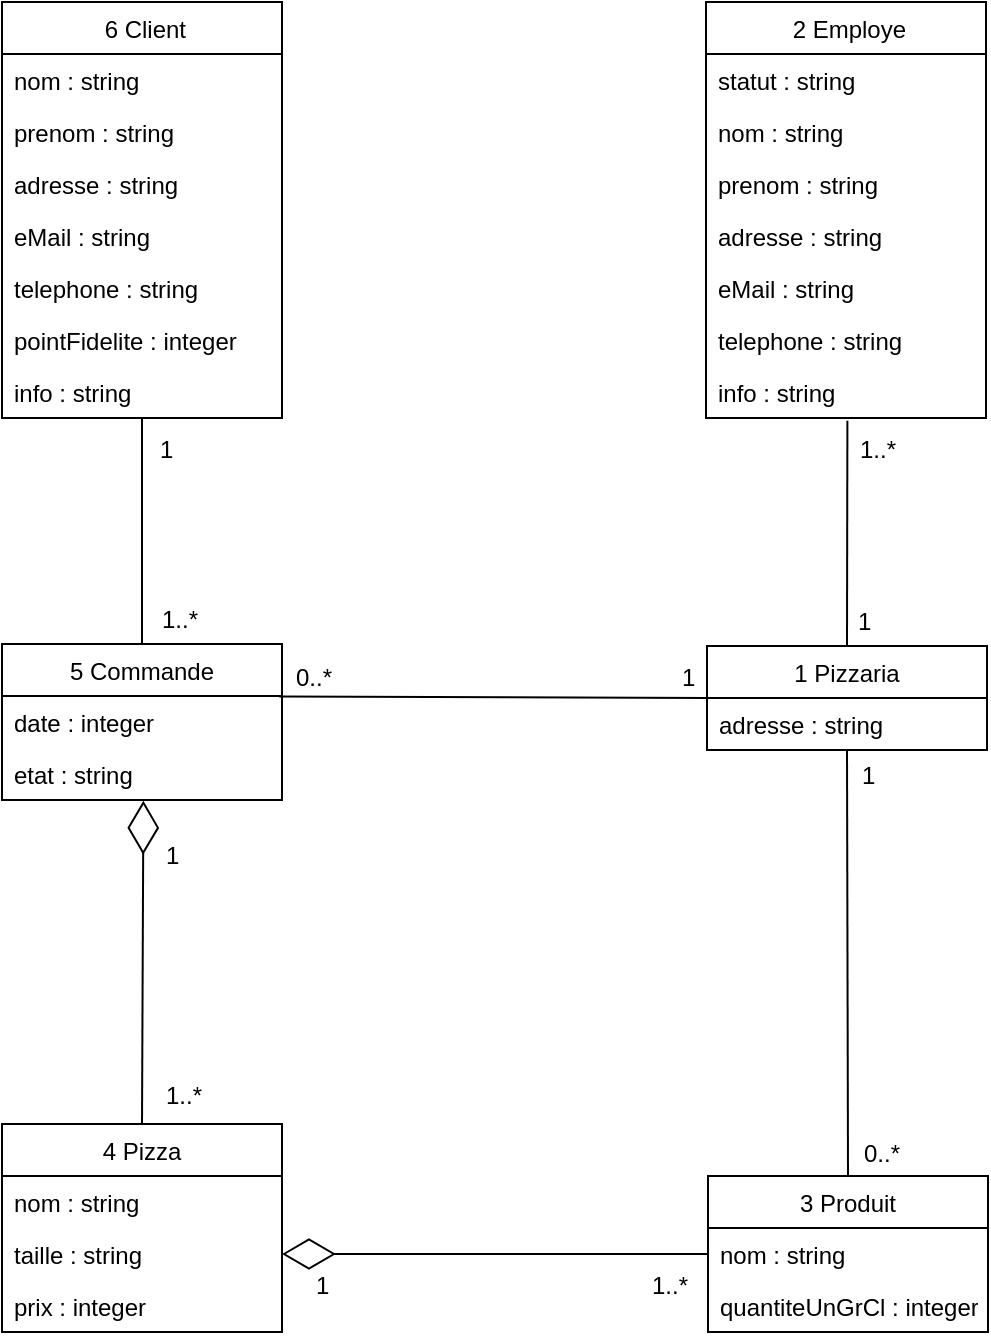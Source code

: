 <mxfile version="11.3.0" type="device" pages="1"><diagram id="xOAzW3bwkifzXQIWb2uz" name="Page-1"><mxGraphModel dx="1072" dy="612" grid="1" gridSize="10" guides="1" tooltips="1" connect="1" arrows="1" fold="1" page="1" pageScale="1" pageWidth="827" pageHeight="1169" math="0" shadow="0"><root><mxCell id="0"/><mxCell id="1" parent="0"/><mxCell id="pxuQTlq9R7kRrr_FBSfF-9" value="" style="endArrow=none;html=1;entryX=0.5;entryY=0.984;entryDx=0;entryDy=0;exitX=0.5;exitY=0;exitDx=0;exitDy=0;entryPerimeter=0;" parent="1" source="HF8nwe_J0CtAmXE-Xgfd-21" target="HF8nwe_J0CtAmXE-Xgfd-14" edge="1"><mxGeometry width="50" height="50" relative="1" as="geometry"><mxPoint x="585" y="880" as="sourcePoint"/><mxPoint x="585" y="730" as="targetPoint"/></mxGeometry></mxCell><mxCell id="HF8nwe_J0CtAmXE-Xgfd-1" value=" 6 Client" style="swimlane;fontStyle=0;childLayout=stackLayout;horizontal=1;startSize=26;fillColor=none;horizontalStack=0;resizeParent=1;resizeParentMax=0;resizeLast=0;collapsible=1;marginBottom=0;" parent="1" vertex="1"><mxGeometry x="160" y="330" width="140" height="208" as="geometry"/></mxCell><mxCell id="HF8nwe_J0CtAmXE-Xgfd-2" value="nom : string" style="text;strokeColor=none;fillColor=none;align=left;verticalAlign=top;spacingLeft=4;spacingRight=4;overflow=hidden;rotatable=0;points=[[0,0.5],[1,0.5]];portConstraint=eastwest;" parent="HF8nwe_J0CtAmXE-Xgfd-1" vertex="1"><mxGeometry y="26" width="140" height="26" as="geometry"/></mxCell><mxCell id="HF8nwe_J0CtAmXE-Xgfd-3" value="prenom : string" style="text;strokeColor=none;fillColor=none;align=left;verticalAlign=top;spacingLeft=4;spacingRight=4;overflow=hidden;rotatable=0;points=[[0,0.5],[1,0.5]];portConstraint=eastwest;" parent="HF8nwe_J0CtAmXE-Xgfd-1" vertex="1"><mxGeometry y="52" width="140" height="26" as="geometry"/></mxCell><mxCell id="HF8nwe_J0CtAmXE-Xgfd-4" value="adresse : string" style="text;strokeColor=none;fillColor=none;align=left;verticalAlign=top;spacingLeft=4;spacingRight=4;overflow=hidden;rotatable=0;points=[[0,0.5],[1,0.5]];portConstraint=eastwest;" parent="HF8nwe_J0CtAmXE-Xgfd-1" vertex="1"><mxGeometry y="78" width="140" height="26" as="geometry"/></mxCell><mxCell id="HF8nwe_J0CtAmXE-Xgfd-25" value="eMail : string" style="text;strokeColor=none;fillColor=none;align=left;verticalAlign=top;spacingLeft=4;spacingRight=4;overflow=hidden;rotatable=0;points=[[0,0.5],[1,0.5]];portConstraint=eastwest;" parent="HF8nwe_J0CtAmXE-Xgfd-1" vertex="1"><mxGeometry y="104" width="140" height="26" as="geometry"/></mxCell><mxCell id="HF8nwe_J0CtAmXE-Xgfd-26" value="telephone : string" style="text;strokeColor=none;fillColor=none;align=left;verticalAlign=top;spacingLeft=4;spacingRight=4;overflow=hidden;rotatable=0;points=[[0,0.5],[1,0.5]];portConstraint=eastwest;" parent="HF8nwe_J0CtAmXE-Xgfd-1" vertex="1"><mxGeometry y="130" width="140" height="26" as="geometry"/></mxCell><mxCell id="HF8nwe_J0CtAmXE-Xgfd-27" value="pointFidelite : integer" style="text;strokeColor=none;fillColor=none;align=left;verticalAlign=top;spacingLeft=4;spacingRight=4;overflow=hidden;rotatable=0;points=[[0,0.5],[1,0.5]];portConstraint=eastwest;" parent="HF8nwe_J0CtAmXE-Xgfd-1" vertex="1"><mxGeometry y="156" width="140" height="26" as="geometry"/></mxCell><mxCell id="HF8nwe_J0CtAmXE-Xgfd-28" value="info : string" style="text;strokeColor=none;fillColor=none;align=left;verticalAlign=top;spacingLeft=4;spacingRight=4;overflow=hidden;rotatable=0;points=[[0,0.5],[1,0.5]];portConstraint=eastwest;" parent="HF8nwe_J0CtAmXE-Xgfd-1" vertex="1"><mxGeometry y="182" width="140" height="26" as="geometry"/></mxCell><mxCell id="HF8nwe_J0CtAmXE-Xgfd-9" value="5 Commande" style="swimlane;fontStyle=0;childLayout=stackLayout;horizontal=1;startSize=26;fillColor=none;horizontalStack=0;resizeParent=1;resizeParentMax=0;resizeLast=0;collapsible=1;marginBottom=0;" parent="1" vertex="1"><mxGeometry x="160" y="651" width="140" height="78" as="geometry"><mxRectangle x="160" y="652" width="100" height="26" as="alternateBounds"/></mxGeometry></mxCell><mxCell id="HF8nwe_J0CtAmXE-Xgfd-10" value="date : integer" style="text;strokeColor=none;fillColor=none;align=left;verticalAlign=top;spacingLeft=4;spacingRight=4;overflow=hidden;rotatable=0;points=[[0,0.5],[1,0.5]];portConstraint=eastwest;" parent="HF8nwe_J0CtAmXE-Xgfd-9" vertex="1"><mxGeometry y="26" width="140" height="26" as="geometry"/></mxCell><mxCell id="HF8nwe_J0CtAmXE-Xgfd-11" value="etat : string" style="text;strokeColor=none;fillColor=none;align=left;verticalAlign=top;spacingLeft=4;spacingRight=4;overflow=hidden;rotatable=0;points=[[0,0.5],[1,0.5]];portConstraint=eastwest;" parent="HF8nwe_J0CtAmXE-Xgfd-9" vertex="1"><mxGeometry y="52" width="140" height="26" as="geometry"/></mxCell><mxCell id="HF8nwe_J0CtAmXE-Xgfd-13" value="1 Pizzaria" style="swimlane;fontStyle=0;childLayout=stackLayout;horizontal=1;startSize=26;fillColor=none;horizontalStack=0;resizeParent=1;resizeParentMax=0;resizeLast=0;collapsible=1;marginBottom=0;" parent="1" vertex="1"><mxGeometry x="512.5" y="652" width="140" height="52" as="geometry"/></mxCell><mxCell id="HF8nwe_J0CtAmXE-Xgfd-14" value="adresse : string" style="text;strokeColor=none;fillColor=none;align=left;verticalAlign=top;spacingLeft=4;spacingRight=4;overflow=hidden;rotatable=0;points=[[0,0.5],[1,0.5]];portConstraint=eastwest;" parent="HF8nwe_J0CtAmXE-Xgfd-13" vertex="1"><mxGeometry y="26" width="140" height="26" as="geometry"/></mxCell><mxCell id="HF8nwe_J0CtAmXE-Xgfd-17" value="4 Pizza" style="swimlane;fontStyle=0;childLayout=stackLayout;horizontal=1;startSize=26;fillColor=none;horizontalStack=0;resizeParent=1;resizeParentMax=0;resizeLast=0;collapsible=1;marginBottom=0;" parent="1" vertex="1"><mxGeometry x="160" y="891" width="140" height="104" as="geometry"/></mxCell><mxCell id="HF8nwe_J0CtAmXE-Xgfd-18" value="nom : string" style="text;strokeColor=none;fillColor=none;align=left;verticalAlign=top;spacingLeft=4;spacingRight=4;overflow=hidden;rotatable=0;points=[[0,0.5],[1,0.5]];portConstraint=eastwest;" parent="HF8nwe_J0CtAmXE-Xgfd-17" vertex="1"><mxGeometry y="26" width="140" height="26" as="geometry"/></mxCell><mxCell id="HF8nwe_J0CtAmXE-Xgfd-19" value="taille : string" style="text;strokeColor=none;fillColor=none;align=left;verticalAlign=top;spacingLeft=4;spacingRight=4;overflow=hidden;rotatable=0;points=[[0,0.5],[1,0.5]];portConstraint=eastwest;" parent="HF8nwe_J0CtAmXE-Xgfd-17" vertex="1"><mxGeometry y="52" width="140" height="26" as="geometry"/></mxCell><mxCell id="HF8nwe_J0CtAmXE-Xgfd-20" value="prix : integer" style="text;strokeColor=none;fillColor=none;align=left;verticalAlign=top;spacingLeft=4;spacingRight=4;overflow=hidden;rotatable=0;points=[[0,0.5],[1,0.5]];portConstraint=eastwest;" parent="HF8nwe_J0CtAmXE-Xgfd-17" vertex="1"><mxGeometry y="78" width="140" height="26" as="geometry"/></mxCell><mxCell id="HF8nwe_J0CtAmXE-Xgfd-21" value="3 Produit" style="swimlane;fontStyle=0;childLayout=stackLayout;horizontal=1;startSize=26;fillColor=none;horizontalStack=0;resizeParent=1;resizeParentMax=0;resizeLast=0;collapsible=1;marginBottom=0;" parent="1" vertex="1"><mxGeometry x="513" y="917" width="140" height="78" as="geometry"/></mxCell><mxCell id="HF8nwe_J0CtAmXE-Xgfd-22" value="nom : string" style="text;strokeColor=none;fillColor=none;align=left;verticalAlign=top;spacingLeft=4;spacingRight=4;overflow=hidden;rotatable=0;points=[[0,0.5],[1,0.5]];portConstraint=eastwest;" parent="HF8nwe_J0CtAmXE-Xgfd-21" vertex="1"><mxGeometry y="26" width="140" height="26" as="geometry"/></mxCell><mxCell id="HF8nwe_J0CtAmXE-Xgfd-23" value="quantiteUnGrCl : integer" style="text;strokeColor=none;fillColor=none;align=left;verticalAlign=top;spacingLeft=4;spacingRight=4;overflow=hidden;rotatable=0;points=[[0,0.5],[1,0.5]];portConstraint=eastwest;" parent="HF8nwe_J0CtAmXE-Xgfd-21" vertex="1"><mxGeometry y="52" width="140" height="26" as="geometry"/></mxCell><mxCell id="HF8nwe_J0CtAmXE-Xgfd-29" value=" 2 Employe" style="swimlane;fontStyle=0;childLayout=stackLayout;horizontal=1;startSize=26;fillColor=none;horizontalStack=0;resizeParent=1;resizeParentMax=0;resizeLast=0;collapsible=1;marginBottom=0;" parent="1" vertex="1"><mxGeometry x="512" y="330" width="140" height="208" as="geometry"/></mxCell><mxCell id="HF8nwe_J0CtAmXE-Xgfd-30" value="statut : string" style="text;strokeColor=none;fillColor=none;align=left;verticalAlign=top;spacingLeft=4;spacingRight=4;overflow=hidden;rotatable=0;points=[[0,0.5],[1,0.5]];portConstraint=eastwest;" parent="HF8nwe_J0CtAmXE-Xgfd-29" vertex="1"><mxGeometry y="26" width="140" height="26" as="geometry"/></mxCell><mxCell id="HF8nwe_J0CtAmXE-Xgfd-37" value="nom : string" style="text;strokeColor=none;fillColor=none;align=left;verticalAlign=top;spacingLeft=4;spacingRight=4;overflow=hidden;rotatable=0;points=[[0,0.5],[1,0.5]];portConstraint=eastwest;" parent="HF8nwe_J0CtAmXE-Xgfd-29" vertex="1"><mxGeometry y="52" width="140" height="26" as="geometry"/></mxCell><mxCell id="HF8nwe_J0CtAmXE-Xgfd-31" value="prenom : string" style="text;strokeColor=none;fillColor=none;align=left;verticalAlign=top;spacingLeft=4;spacingRight=4;overflow=hidden;rotatable=0;points=[[0,0.5],[1,0.5]];portConstraint=eastwest;" parent="HF8nwe_J0CtAmXE-Xgfd-29" vertex="1"><mxGeometry y="78" width="140" height="26" as="geometry"/></mxCell><mxCell id="HF8nwe_J0CtAmXE-Xgfd-32" value="adresse : string" style="text;strokeColor=none;fillColor=none;align=left;verticalAlign=top;spacingLeft=4;spacingRight=4;overflow=hidden;rotatable=0;points=[[0,0.5],[1,0.5]];portConstraint=eastwest;" parent="HF8nwe_J0CtAmXE-Xgfd-29" vertex="1"><mxGeometry y="104" width="140" height="26" as="geometry"/></mxCell><mxCell id="HF8nwe_J0CtAmXE-Xgfd-33" value="eMail : string" style="text;strokeColor=none;fillColor=none;align=left;verticalAlign=top;spacingLeft=4;spacingRight=4;overflow=hidden;rotatable=0;points=[[0,0.5],[1,0.5]];portConstraint=eastwest;" parent="HF8nwe_J0CtAmXE-Xgfd-29" vertex="1"><mxGeometry y="130" width="140" height="26" as="geometry"/></mxCell><mxCell id="HF8nwe_J0CtAmXE-Xgfd-34" value="telephone : string" style="text;strokeColor=none;fillColor=none;align=left;verticalAlign=top;spacingLeft=4;spacingRight=4;overflow=hidden;rotatable=0;points=[[0,0.5],[1,0.5]];portConstraint=eastwest;" parent="HF8nwe_J0CtAmXE-Xgfd-29" vertex="1"><mxGeometry y="156" width="140" height="26" as="geometry"/></mxCell><mxCell id="HF8nwe_J0CtAmXE-Xgfd-36" value="info : string" style="text;strokeColor=none;fillColor=none;align=left;verticalAlign=top;spacingLeft=4;spacingRight=4;overflow=hidden;rotatable=0;points=[[0,0.5],[1,0.5]];portConstraint=eastwest;" parent="HF8nwe_J0CtAmXE-Xgfd-29" vertex="1"><mxGeometry y="182" width="140" height="26" as="geometry"/></mxCell><mxCell id="HF8nwe_J0CtAmXE-Xgfd-44" value="" style="endArrow=none;html=1;entryX=0;entryY=0.5;entryDx=0;entryDy=0;exitX=0.99;exitY=0.011;exitDx=0;exitDy=0;exitPerimeter=0;" parent="1" source="HF8nwe_J0CtAmXE-Xgfd-10" target="HF8nwe_J0CtAmXE-Xgfd-13" edge="1"><mxGeometry width="50" height="50" relative="1" as="geometry"><mxPoint x="595" y="890" as="sourcePoint"/><mxPoint x="595" y="740" as="targetPoint"/></mxGeometry></mxCell><mxCell id="HF8nwe_J0CtAmXE-Xgfd-45" value="" style="endArrow=none;html=1;entryX=0.5;entryY=1;entryDx=0;entryDy=0;exitX=0.5;exitY=0;exitDx=0;exitDy=0;" parent="1" source="HF8nwe_J0CtAmXE-Xgfd-9" target="HF8nwe_J0CtAmXE-Xgfd-1" edge="1"><mxGeometry width="50" height="50" relative="1" as="geometry"><mxPoint x="597.5" y="662" as="sourcePoint"/><mxPoint x="596.94" y="535.988" as="targetPoint"/></mxGeometry></mxCell><mxCell id="HF8nwe_J0CtAmXE-Xgfd-46" value="1" style="text;html=1;resizable=0;points=[];autosize=1;align=left;verticalAlign=top;spacingTop=-4;" parent="1" vertex="1"><mxGeometry x="497.5" y="658" width="20" height="20" as="geometry"/></mxCell><mxCell id="HF8nwe_J0CtAmXE-Xgfd-47" value="0..*" style="text;html=1;resizable=0;points=[];autosize=1;align=left;verticalAlign=top;spacingTop=-4;" parent="1" vertex="1"><mxGeometry x="305" y="658" width="30" height="20" as="geometry"/></mxCell><mxCell id="HF8nwe_J0CtAmXE-Xgfd-48" value="1..*" style="text;html=1;resizable=0;points=[];autosize=1;align=left;verticalAlign=top;spacingTop=-4;" parent="1" vertex="1"><mxGeometry x="587" y="544" width="30" height="20" as="geometry"/></mxCell><mxCell id="HF8nwe_J0CtAmXE-Xgfd-49" value="1" style="text;html=1;resizable=0;points=[];autosize=1;align=left;verticalAlign=top;spacingTop=-4;" parent="1" vertex="1"><mxGeometry x="586" y="630" width="20" height="20" as="geometry"/></mxCell><mxCell id="HF8nwe_J0CtAmXE-Xgfd-50" value="1" style="text;html=1;resizable=0;points=[];autosize=1;align=left;verticalAlign=top;spacingTop=-4;" parent="1" vertex="1"><mxGeometry x="237" y="544" width="20" height="20" as="geometry"/></mxCell><mxCell id="HF8nwe_J0CtAmXE-Xgfd-51" value="1..*" style="text;html=1;resizable=0;points=[];autosize=1;align=left;verticalAlign=top;spacingTop=-4;" parent="1" vertex="1"><mxGeometry x="238" y="629" width="30" height="20" as="geometry"/></mxCell><mxCell id="HF8nwe_J0CtAmXE-Xgfd-52" value="1..*" style="text;html=1;resizable=0;points=[];autosize=1;align=left;verticalAlign=top;spacingTop=-4;" parent="1" vertex="1"><mxGeometry x="482.5" y="962" width="30" height="20" as="geometry"/></mxCell><mxCell id="HF8nwe_J0CtAmXE-Xgfd-53" value="0..*" style="text;html=1;resizable=0;points=[];autosize=1;align=left;verticalAlign=top;spacingTop=-4;" parent="1" vertex="1"><mxGeometry x="589" y="896" width="30" height="20" as="geometry"/></mxCell><mxCell id="HF8nwe_J0CtAmXE-Xgfd-54" value="1" style="text;html=1;resizable=0;points=[];autosize=1;align=left;verticalAlign=top;spacingTop=-4;" parent="1" vertex="1"><mxGeometry x="588" y="707" width="20" height="20" as="geometry"/></mxCell><mxCell id="HF8nwe_J0CtAmXE-Xgfd-56" value="1" style="text;html=1;resizable=0;points=[];autosize=1;align=left;verticalAlign=top;spacingTop=-4;" parent="1" vertex="1"><mxGeometry x="315" y="962" width="20" height="20" as="geometry"/></mxCell><mxCell id="HF8nwe_J0CtAmXE-Xgfd-57" value="1..*" style="text;html=1;resizable=0;points=[];autosize=1;align=left;verticalAlign=top;spacingTop=-4;" parent="1" vertex="1"><mxGeometry x="240" y="867" width="30" height="20" as="geometry"/></mxCell><mxCell id="HF8nwe_J0CtAmXE-Xgfd-58" value="1" style="text;html=1;resizable=0;points=[];autosize=1;align=left;verticalAlign=top;spacingTop=-4;" parent="1" vertex="1"><mxGeometry x="240" y="747" width="20" height="20" as="geometry"/></mxCell><mxCell id="HF8nwe_J0CtAmXE-Xgfd-59" value="" style="endArrow=none;html=1;entryX=0.505;entryY=1.053;entryDx=0;entryDy=0;exitX=0.5;exitY=0;exitDx=0;exitDy=0;entryPerimeter=0;" parent="1" source="HF8nwe_J0CtAmXE-Xgfd-13" target="HF8nwe_J0CtAmXE-Xgfd-36" edge="1"><mxGeometry width="50" height="50" relative="1" as="geometry"><mxPoint x="240" y="662" as="sourcePoint"/><mxPoint x="240" y="548.0" as="targetPoint"/></mxGeometry></mxCell><mxCell id="HF8nwe_J0CtAmXE-Xgfd-61" value="" style="endArrow=diamondThin;endFill=0;endSize=24;html=1;entryX=0.505;entryY=1.016;entryDx=0;entryDy=0;entryPerimeter=0;exitX=0.5;exitY=0;exitDx=0;exitDy=0;" parent="1" source="HF8nwe_J0CtAmXE-Xgfd-17" target="HF8nwe_J0CtAmXE-Xgfd-11" edge="1"><mxGeometry width="160" relative="1" as="geometry"><mxPoint x="160" y="1020" as="sourcePoint"/><mxPoint x="320" y="1020" as="targetPoint"/></mxGeometry></mxCell><mxCell id="HF8nwe_J0CtAmXE-Xgfd-62" value="" style="endArrow=diamondThin;endFill=0;endSize=24;html=1;entryX=1;entryY=0.5;entryDx=0;entryDy=0;exitX=0;exitY=0.5;exitDx=0;exitDy=0;" parent="1" source="HF8nwe_J0CtAmXE-Xgfd-22" target="HF8nwe_J0CtAmXE-Xgfd-19" edge="1"><mxGeometry width="160" relative="1" as="geometry"><mxPoint x="160" y="1020" as="sourcePoint"/><mxPoint x="320" y="1020" as="targetPoint"/></mxGeometry></mxCell></root></mxGraphModel></diagram></mxfile>